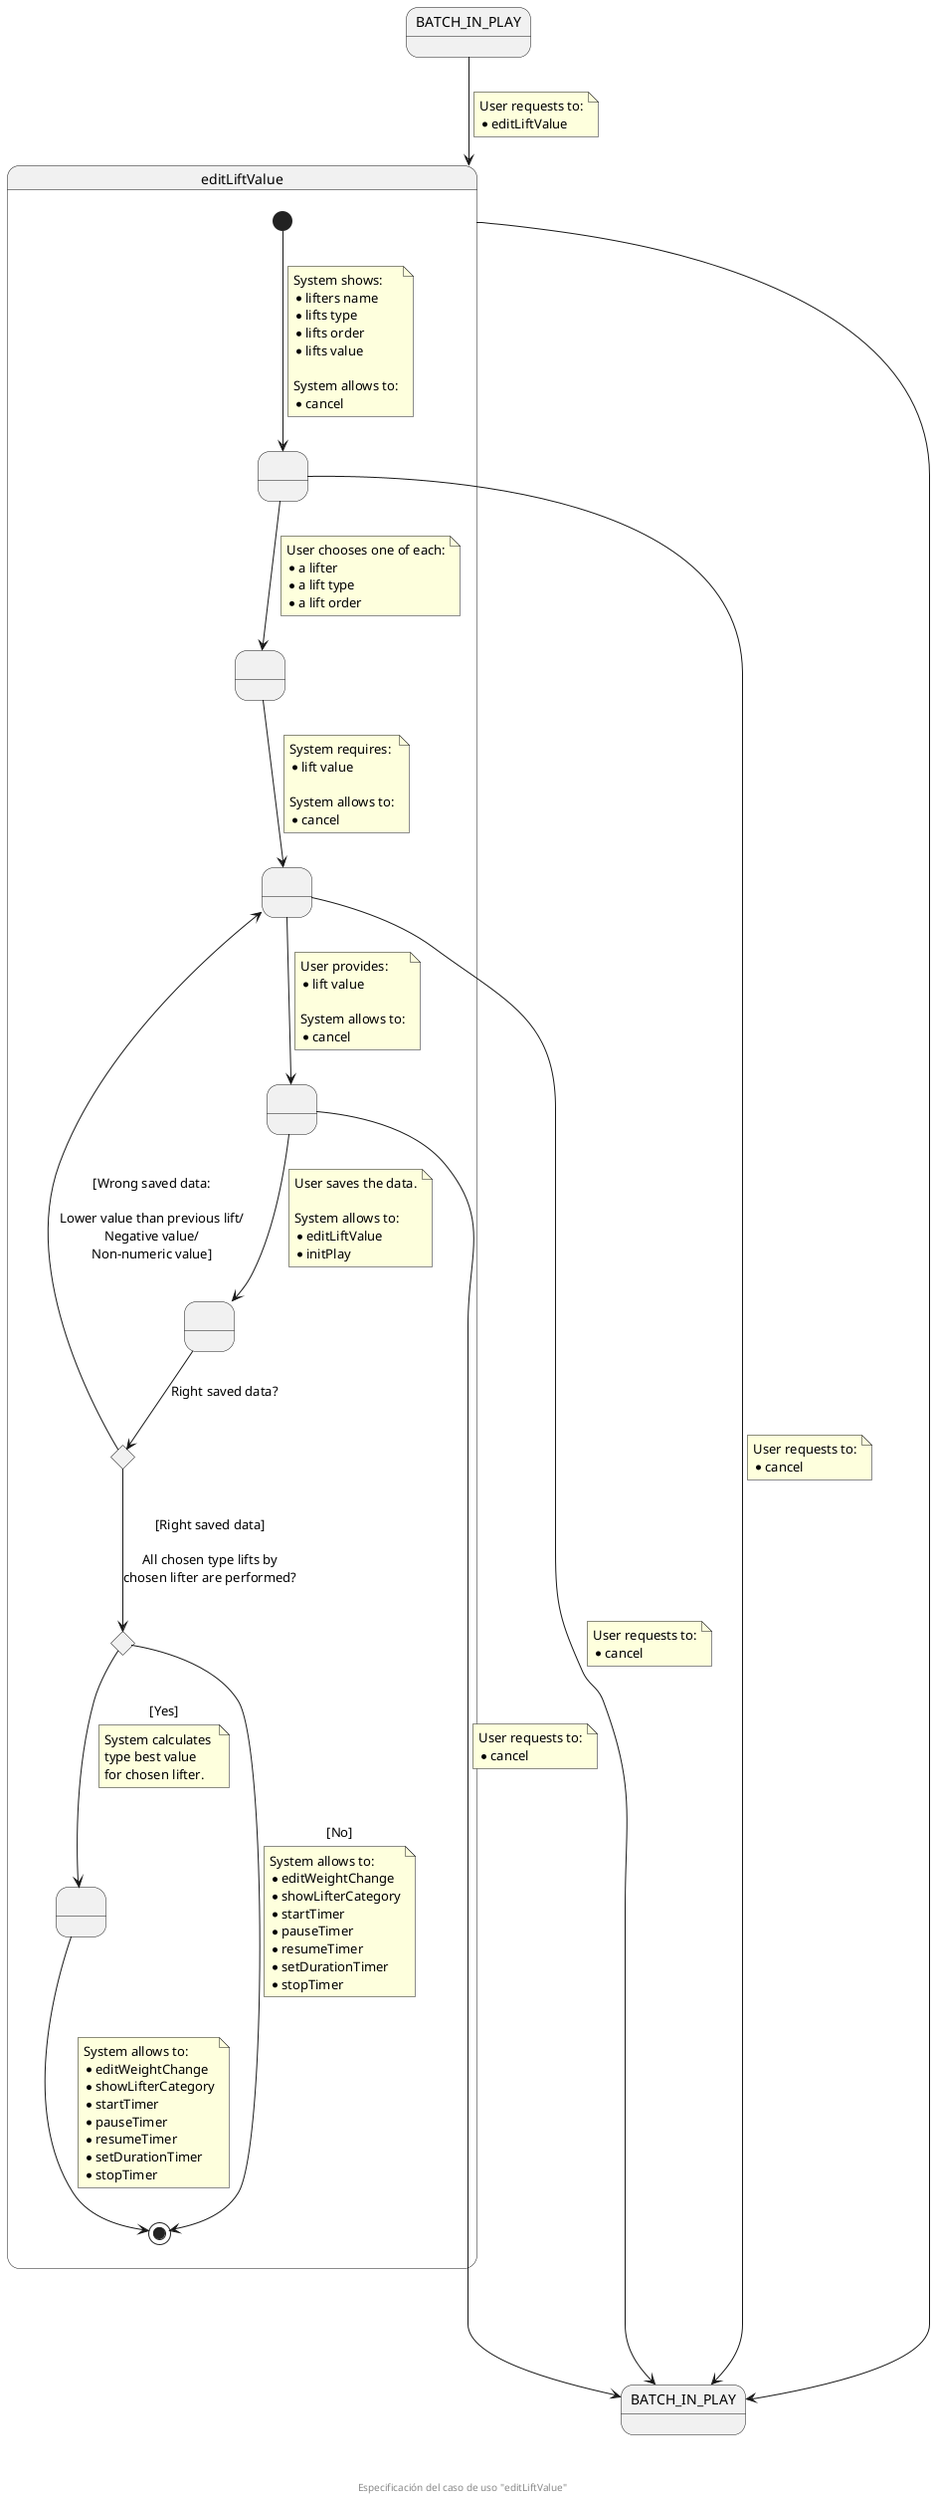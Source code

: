 @startuml
state BATCH_IN_PLAY
state "BATCH_IN_PLAY" as BATCH_IN_PLAY_F
state editLiftValue {
  state " " as SHOWED_LIFTS_VALUE
  state " " as CHOSEN_LIFTER
  state " " as REQUIRED_DATA
  state " " as PROVIDED_DATA
  state " " as SAVED_DATA
  state wrongDataProvidedCHC <<choice>>
  state allTypeLiftsPerformedCHC <<choice>>
  state " " as CALCULATED_BEST

  [*] --> SHOWED_LIFTS_VALUE
  note on link
    System shows:
    * lifters name
    * lifts type
    * lifts order
    * lifts value

    System allows to:
    * cancel
  end note
  
  SHOWED_LIFTS_VALUE --> CHOSEN_LIFTER
  note on link
    User chooses one of each:
    * a lifter
    * a lift type
    * a lift order
  end note

  SHOWED_LIFTS_VALUE -down-> BATCH_IN_PLAY_F
  note on link
    User requests to:
    * cancel
  end note

  CHOSEN_LIFTER --> REQUIRED_DATA
  note on link
    System requires:
    * lift value

    System allows to:
    * cancel
  end note

  REQUIRED_DATA -down---> BATCH_IN_PLAY_F
  note on link
    User requests to:
    * cancel
  end note

  REQUIRED_DATA --> PROVIDED_DATA
  note on link
    User provides:
    * lift value

    System allows to:
    * cancel
  end note

  PROVIDED_DATA --> SAVED_DATA
  note on link
    User saves the data.

    System allows to:
    * editLiftValue
    * initPlay
  end note

  SAVED_DATA --> wrongDataProvidedCHC : Right saved data?

  wrongDataProvidedCHC --> allTypeLiftsPerformedCHC : [Right saved data]\n\nAll chosen type lifts by\nchosen lifter are performed? 

  allTypeLiftsPerformedCHC --> CALCULATED_BEST : [Yes]
  note on link
    System calculates 
    type best value
    for chosen lifter.
  end note

  CALCULATED_BEST --> [*]
  note on link
    System allows to:
    * editWeightChange
    * showLifterCategory
    * startTimer
    * pauseTimer
    * resumeTimer
    * setDurationTimer
    * stopTimer
  end note

  allTypeLiftsPerformedCHC --> [*] : [No]
  note on link
    System allows to:
    * editWeightChange
    * showLifterCategory
    * startTimer
    * pauseTimer
    * resumeTimer
    * setDurationTimer
    * stopTimer
  end note

  wrongDataProvidedCHC --> REQUIRED_DATA : [Wrong saved data:\n\nLower value than previous lift/\nNegative value/\nNon-numeric value]

  PROVIDED_DATA -down-------> BATCH_IN_PLAY_F
  note on link
    User requests to:
    * cancel
  end note
}

BATCH_IN_PLAY --> editLiftValue
note on link
  User requests to:
  * editLiftValue
end note

editLiftValue ------> BATCH_IN_PLAY_F

footer \n\n\n Especificación del caso de uso "editLiftValue"
@enduml
